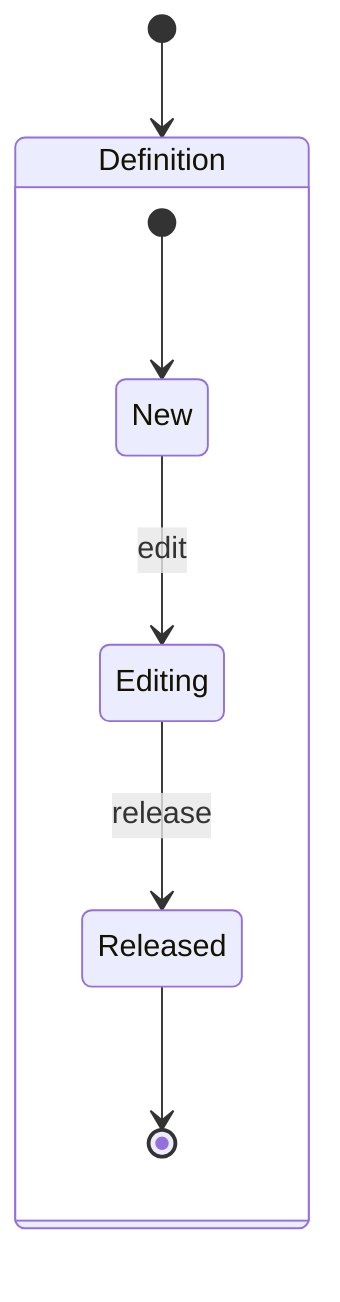 stateDiagram-v2

    [*] --> Definition

    state Definition {
        [*] --> New
        New --> Editing : edit
        Editing --> Released : release
        Released --> [*]
    }